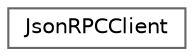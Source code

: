digraph "Graphical Class Hierarchy"
{
 // LATEX_PDF_SIZE
  bgcolor="transparent";
  edge [fontname=Helvetica,fontsize=10,labelfontname=Helvetica,labelfontsize=10];
  node [fontname=Helvetica,fontsize=10,shape=box,height=0.2,width=0.4];
  rankdir="LR";
  Node0 [id="Node000000",label="JsonRPCClient",height=0.2,width=0.4,color="grey40", fillcolor="white", style="filled",URL="$class_json_r_p_c_client.html",tooltip="Provides the user with a high abstraction level Remote Procedure Calls service."];
}
